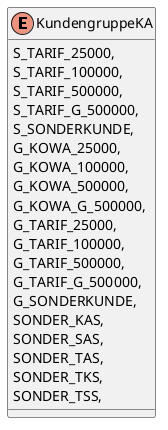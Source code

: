 @startuml
enum KundengruppeKA {
    S_TARIF_25000,
    S_TARIF_100000,
    S_TARIF_500000,
    S_TARIF_G_500000,
    S_SONDERKUNDE,
    G_KOWA_25000,
    G_KOWA_100000,
    G_KOWA_500000,
    G_KOWA_G_500000,
    G_TARIF_25000,
    G_TARIF_100000,
    G_TARIF_500000,
    G_TARIF_G_500000,
    G_SONDERKUNDE,
    SONDER_KAS,
    SONDER_SAS,
    SONDER_TAS,
    SONDER_TKS,
    SONDER_TSS,
}
@enduml
